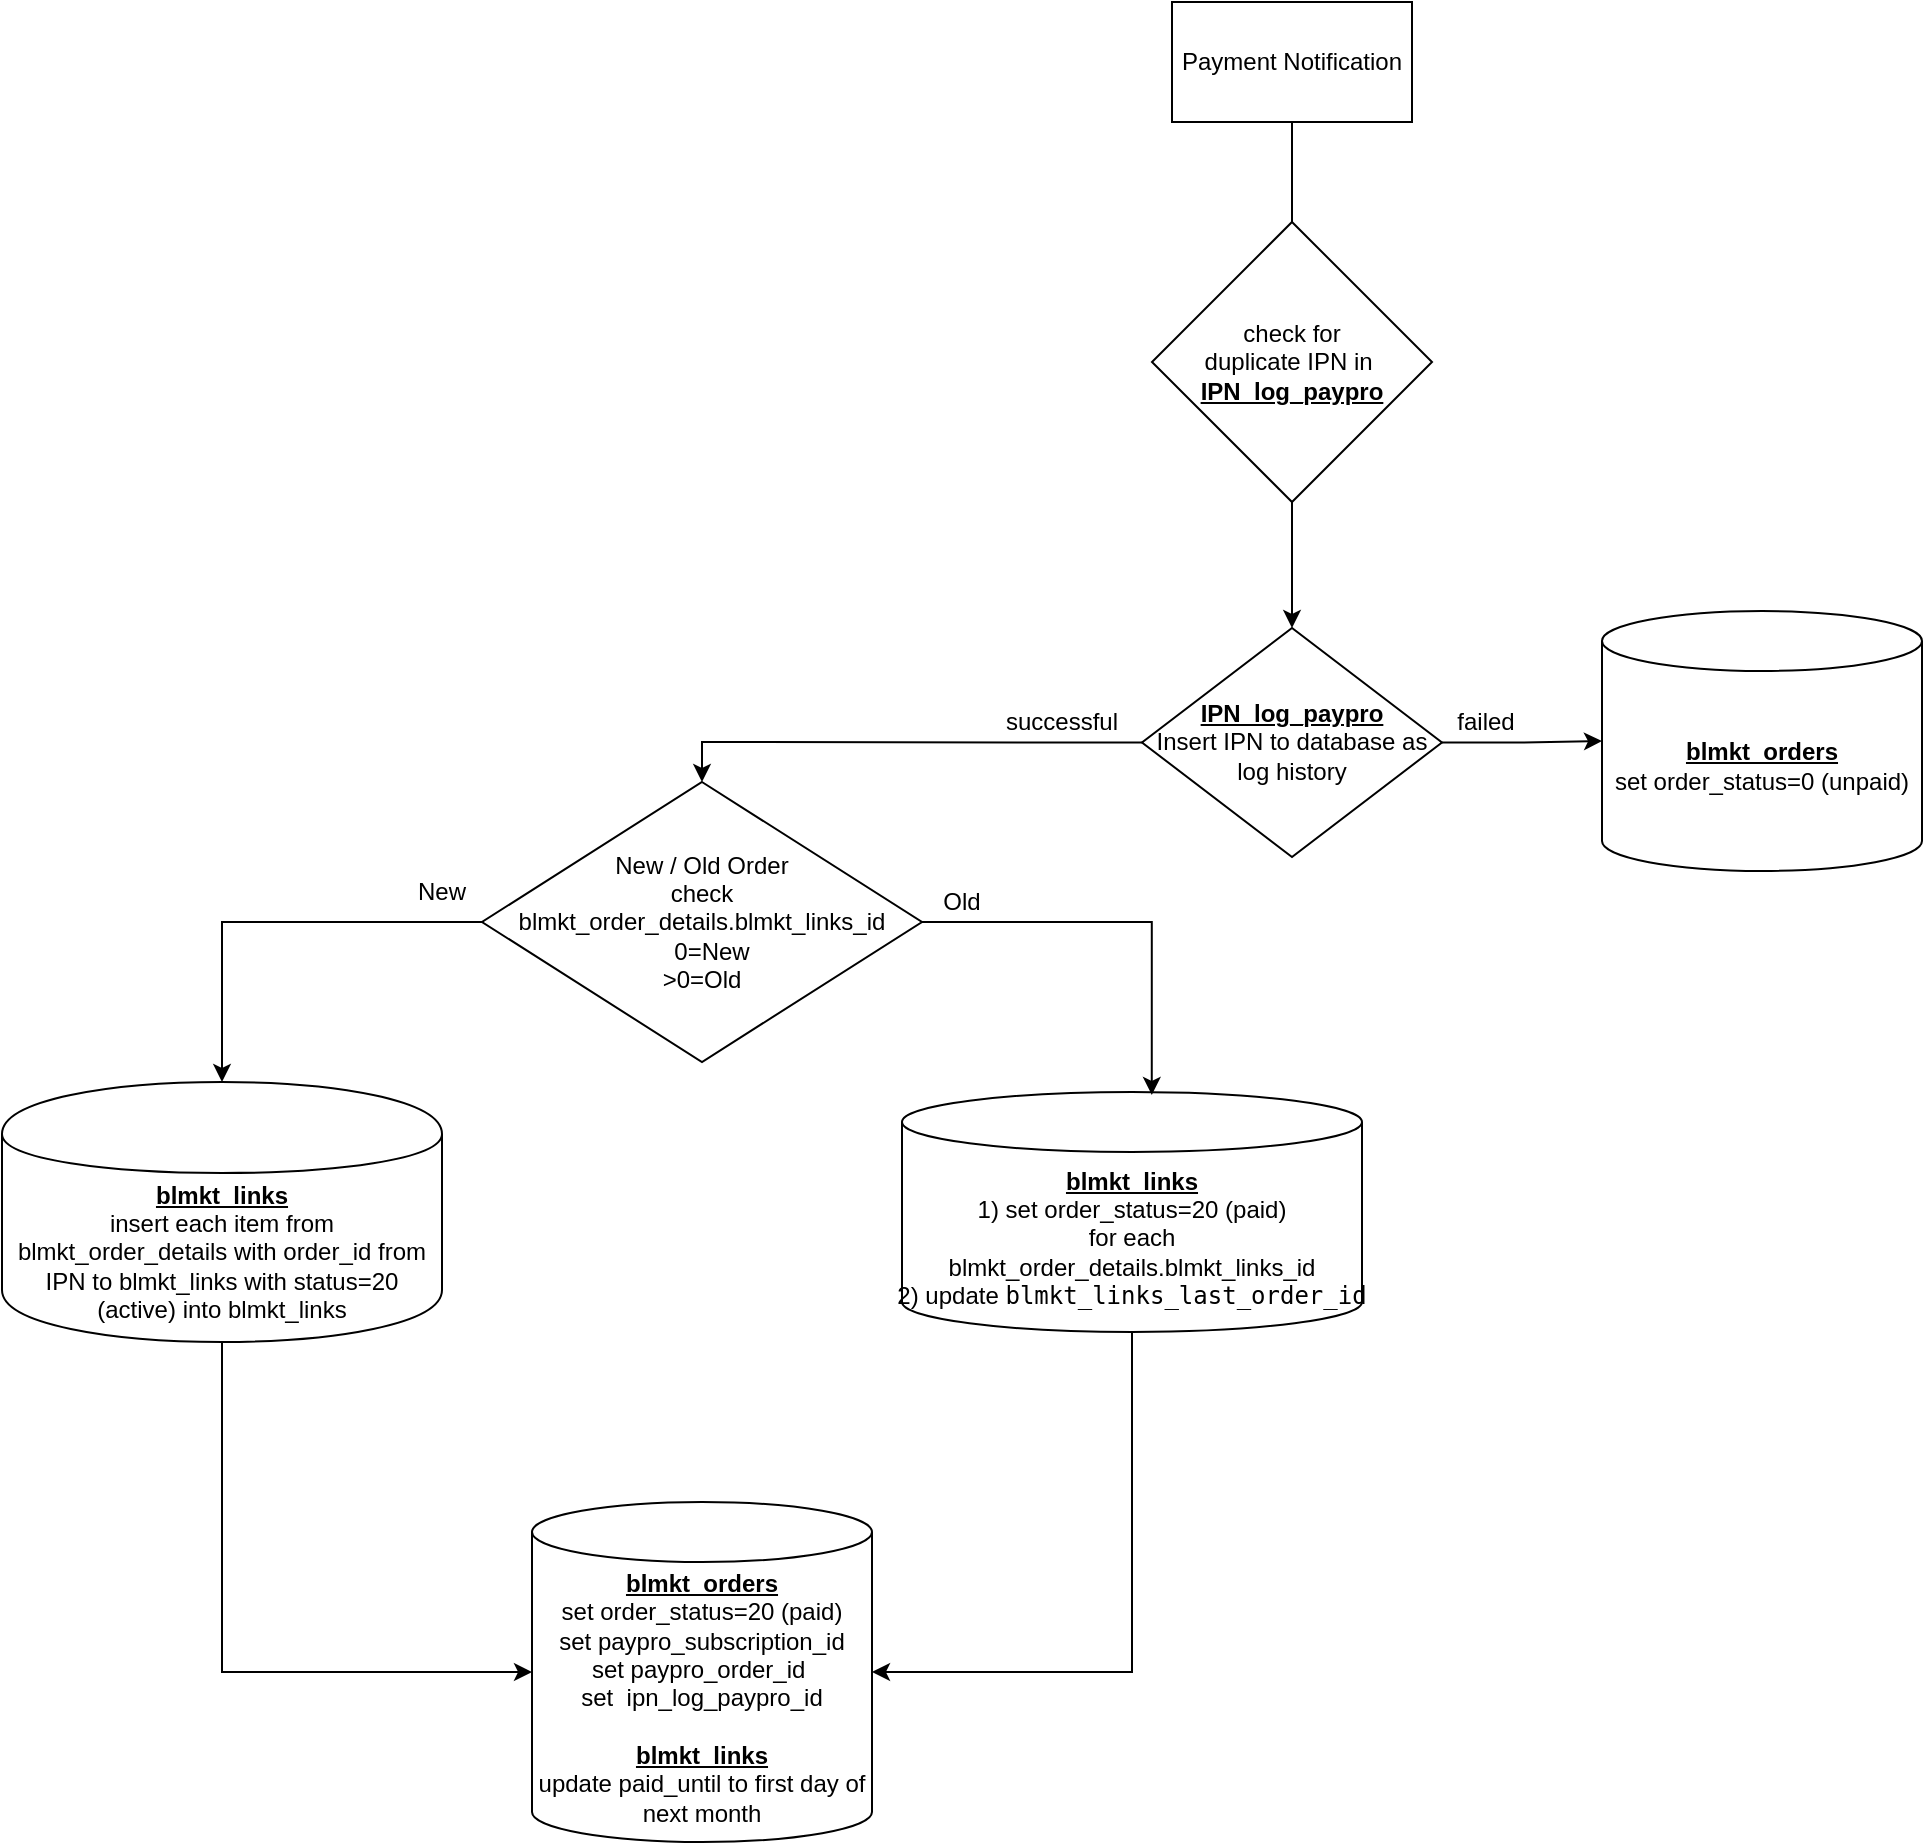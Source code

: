 <mxfile version="14.7.4" type="embed"><diagram id="23iRSUPoRavnBvh4doch" name="Page-1"><mxGraphModel dx="2489" dy="1891" grid="1" gridSize="10" guides="1" tooltips="1" connect="1" arrows="1" fold="1" page="1" pageScale="1" pageWidth="827" pageHeight="1169" math="0" shadow="0"><root><mxCell id="0"/><mxCell id="1" parent="0"/><mxCell id="11" value="" style="edgeStyle=orthogonalEdgeStyle;rounded=0;orthogonalLoop=1;jettySize=auto;html=1;exitX=0.5;exitY=0;exitDx=0;exitDy=0;" parent="1" source="37" target="9" edge="1"><mxGeometry relative="1" as="geometry"><mxPoint x="-100" y="-780.5" as="sourcePoint"/></mxGeometry></mxCell><mxCell id="2" value="Payment Notification" style="rounded=0;whiteSpace=wrap;html=1;" parent="1" vertex="1"><mxGeometry x="-215" y="-1150" width="120" height="60" as="geometry"/></mxCell><mxCell id="5" value="successful" style="text;html=1;strokeColor=none;fillColor=none;align=center;verticalAlign=middle;whiteSpace=wrap;rounded=0;" parent="1" vertex="1"><mxGeometry x="-290" y="-800" width="40" height="20" as="geometry"/></mxCell><mxCell id="7" value="failed" style="text;html=1;strokeColor=none;fillColor=none;align=center;verticalAlign=middle;whiteSpace=wrap;rounded=0;" parent="1" vertex="1"><mxGeometry x="-78" y="-800" width="40" height="20" as="geometry"/></mxCell><mxCell id="9" value="&lt;b&gt;&lt;u&gt;blmkt_orders&lt;/u&gt;&lt;/b&gt;&lt;br&gt;set order_status=0 (unpaid)" style="shape=cylinder3;whiteSpace=wrap;html=1;boundedLbl=1;backgroundOutline=1;size=15;" parent="1" vertex="1"><mxGeometry y="-845.5" width="160" height="130" as="geometry"/></mxCell><mxCell id="18" value="" style="edgeStyle=orthogonalEdgeStyle;rounded=0;orthogonalLoop=1;jettySize=auto;html=1;" parent="1" target="17" edge="1"><mxGeometry relative="1" as="geometry"><mxPoint x="-440" y="-649.5" as="sourcePoint"/></mxGeometry></mxCell><mxCell id="46" style="edgeStyle=orthogonalEdgeStyle;rounded=0;orthogonalLoop=1;jettySize=auto;html=1;exitX=0.5;exitY=1;exitDx=0;exitDy=0;exitPerimeter=0;entryX=1;entryY=0.5;entryDx=0;entryDy=0;entryPerimeter=0;" parent="1" source="16" target="47" edge="1"><mxGeometry relative="1" as="geometry"><mxPoint x="-365" y="-339.5" as="targetPoint"/></mxGeometry></mxCell><mxCell id="16" value="&lt;b&gt;&lt;u&gt;blmkt_links&lt;br&gt;&lt;/u&gt;&lt;/b&gt;&lt;span&gt;1) set order_status=20 (paid)&lt;br&gt;for each&lt;br&gt;&lt;/span&gt;blmkt_order_details.blmkt_links_id&lt;br&gt;&lt;span&gt;2)&amp;nbsp;update&amp;nbsp;&lt;/span&gt;&lt;code class=&quot;sql&quot;&gt;blmkt_links_last_order_id&lt;/code&gt;&lt;span&gt;&lt;br&gt;&lt;/span&gt;" style="shape=cylinder3;whiteSpace=wrap;html=1;boundedLbl=1;backgroundOutline=1;size=15;" parent="1" vertex="1"><mxGeometry x="-350" y="-605" width="230" height="120" as="geometry"/></mxCell><mxCell id="20" value="" style="edgeStyle=orthogonalEdgeStyle;rounded=0;orthogonalLoop=1;jettySize=auto;html=1;" parent="1" source="17" target="19" edge="1"><mxGeometry relative="1" as="geometry"/></mxCell><mxCell id="44" style="edgeStyle=orthogonalEdgeStyle;rounded=0;orthogonalLoop=1;jettySize=auto;html=1;exitX=1;exitY=0.5;exitDx=0;exitDy=0;entryX=0.543;entryY=0.012;entryDx=0;entryDy=0;entryPerimeter=0;" parent="1" source="17" target="16" edge="1"><mxGeometry relative="1" as="geometry"/></mxCell><mxCell id="17" value="New / Old Order&lt;br&gt;check blmkt_order_details.blmkt_links_id&lt;br&gt;&amp;nbsp; &amp;nbsp;0=New&lt;br&gt;&amp;gt;0=Old" style="rhombus;whiteSpace=wrap;html=1;" parent="1" vertex="1"><mxGeometry x="-560" y="-760" width="220" height="140" as="geometry"/></mxCell><mxCell id="48" style="edgeStyle=orthogonalEdgeStyle;rounded=0;orthogonalLoop=1;jettySize=auto;html=1;exitX=0.5;exitY=1;exitDx=0;exitDy=0;entryX=0;entryY=0.5;entryDx=0;entryDy=0;entryPerimeter=0;" parent="1" source="19" target="47" edge="1"><mxGeometry relative="1" as="geometry"/></mxCell><mxCell id="19" value="&lt;b&gt;&lt;u&gt;blmkt_links&lt;/u&gt;&lt;/b&gt;&lt;span&gt;&lt;br&gt;insert each item from blmkt_order_details with order_id from IPN to blmkt_links with status=20 (active) into blmkt_links&lt;br&gt;&lt;/span&gt;" style="shape=cylinder;whiteSpace=wrap;html=1;boundedLbl=1;backgroundOutline=1;" parent="1" vertex="1"><mxGeometry x="-800" y="-610" width="220" height="130" as="geometry"/></mxCell><mxCell id="24" value="New" style="text;html=1;strokeColor=none;fillColor=none;align=center;verticalAlign=middle;whiteSpace=wrap;rounded=0;" parent="1" vertex="1"><mxGeometry x="-600" y="-715.5" width="40" height="20" as="geometry"/></mxCell><mxCell id="25" value="Old" style="text;html=1;strokeColor=none;fillColor=none;align=center;verticalAlign=middle;whiteSpace=wrap;rounded=0;" parent="1" vertex="1"><mxGeometry x="-340" y="-710" width="40" height="20" as="geometry"/></mxCell><mxCell id="39" style="edgeStyle=orthogonalEdgeStyle;rounded=0;orthogonalLoop=1;jettySize=auto;html=1;exitX=0.5;exitY=1;exitDx=0;exitDy=0;entryX=0;entryY=0.5;entryDx=0;entryDy=0;" parent="1" source="31" target="37" edge="1"><mxGeometry relative="1" as="geometry"/></mxCell><mxCell id="31" value="check for &lt;br&gt;duplicate IPN in&amp;nbsp;&lt;br&gt;&lt;u&gt;&lt;b&gt;IPN_log_paypro&lt;/b&gt;&lt;/u&gt;" style="rhombus;whiteSpace=wrap;html=1;" parent="1" vertex="1"><mxGeometry x="-225" y="-1040" width="140" height="140" as="geometry"/></mxCell><mxCell id="32" value="" style="edgeStyle=orthogonalEdgeStyle;rounded=0;orthogonalLoop=1;jettySize=auto;html=1;endArrow=none;" parent="1" source="2" target="31" edge="1"><mxGeometry relative="1" as="geometry"><mxPoint x="-160" y="-950" as="sourcePoint"/><mxPoint x="-160" y="-740" as="targetPoint"/></mxGeometry></mxCell><mxCell id="43" style="edgeStyle=orthogonalEdgeStyle;rounded=0;orthogonalLoop=1;jettySize=auto;html=1;exitX=0.5;exitY=1;exitDx=0;exitDy=0;entryX=0.5;entryY=0;entryDx=0;entryDy=0;" parent="1" source="37" target="17" edge="1"><mxGeometry relative="1" as="geometry"/></mxCell><mxCell id="37" value="&lt;u&gt;&lt;b&gt;IPN_log_paypro&lt;/b&gt;&lt;/u&gt;&lt;br&gt;&lt;span&gt;Insert IPN to database as log history&lt;/span&gt;" style="rhombus;whiteSpace=wrap;html=1;direction=south;" parent="1" vertex="1"><mxGeometry x="-230" y="-837" width="150" height="114.5" as="geometry"/></mxCell><mxCell id="47" value="&lt;u style=&quot;font-weight: bold&quot;&gt;blmkt_orders&lt;/u&gt;&lt;br&gt;&lt;span&gt;set order_status=20 (paid)&lt;/span&gt;&lt;br&gt;&lt;span&gt;set&amp;nbsp;paypro_subscription_id&lt;/span&gt;&lt;br&gt;&lt;span&gt;set&amp;nbsp;paypro_order_id&amp;nbsp;&lt;/span&gt;&lt;br&gt;&lt;span&gt;set&amp;nbsp; ipn_log_paypro_id&lt;br&gt;&lt;br&gt;&lt;b&gt;&lt;u&gt;blmkt_links&lt;br&gt;&lt;/u&gt;&lt;/b&gt;update paid_until to first day of next month&lt;br&gt;&lt;/span&gt;" style="shape=cylinder3;whiteSpace=wrap;html=1;boundedLbl=1;backgroundOutline=1;size=15;" parent="1" vertex="1"><mxGeometry x="-535" y="-400" width="170" height="170" as="geometry"/></mxCell></root></mxGraphModel></diagram></mxfile>